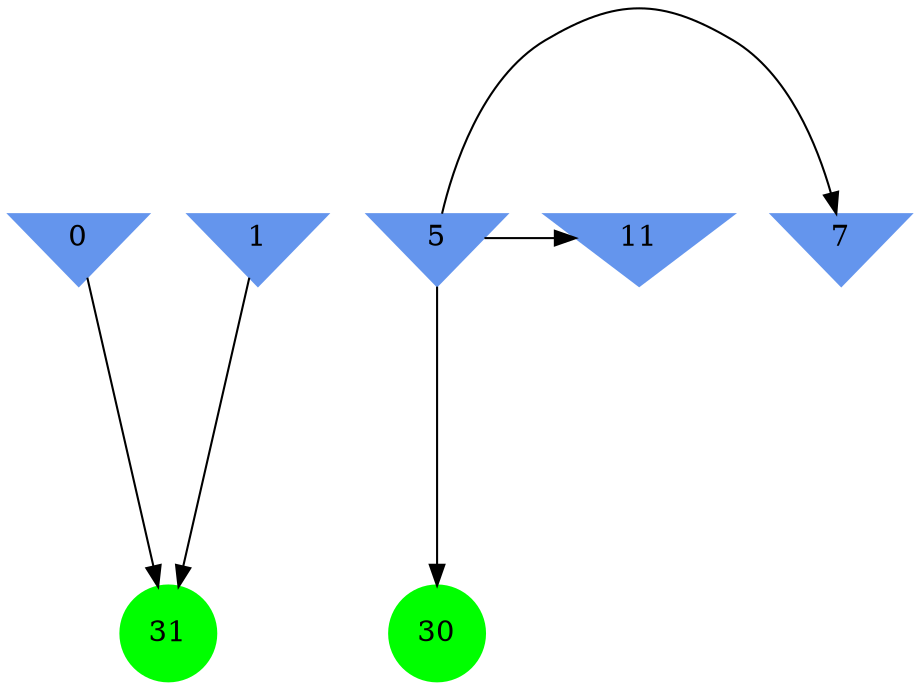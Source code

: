 digraph brain {
	ranksep=2.0;
	0 [shape=invtriangle,style=filled,color=cornflowerblue];
	1 [shape=invtriangle,style=filled,color=cornflowerblue];
	5 [shape=invtriangle,style=filled,color=cornflowerblue];
	7 [shape=invtriangle,style=filled,color=cornflowerblue];
	11 [shape=invtriangle,style=filled,color=cornflowerblue];
	30 [shape=circle,style=filled,color=green];
	31 [shape=circle,style=filled,color=green];
	5	->	11;
	5	->	30;
	5	->	7;
	0	->	31;
	1	->	31;
	{ rank=same; 0; 1; 5; 7; 11; }
	{ rank=same; }
	{ rank=same; 30; 31; }
}
